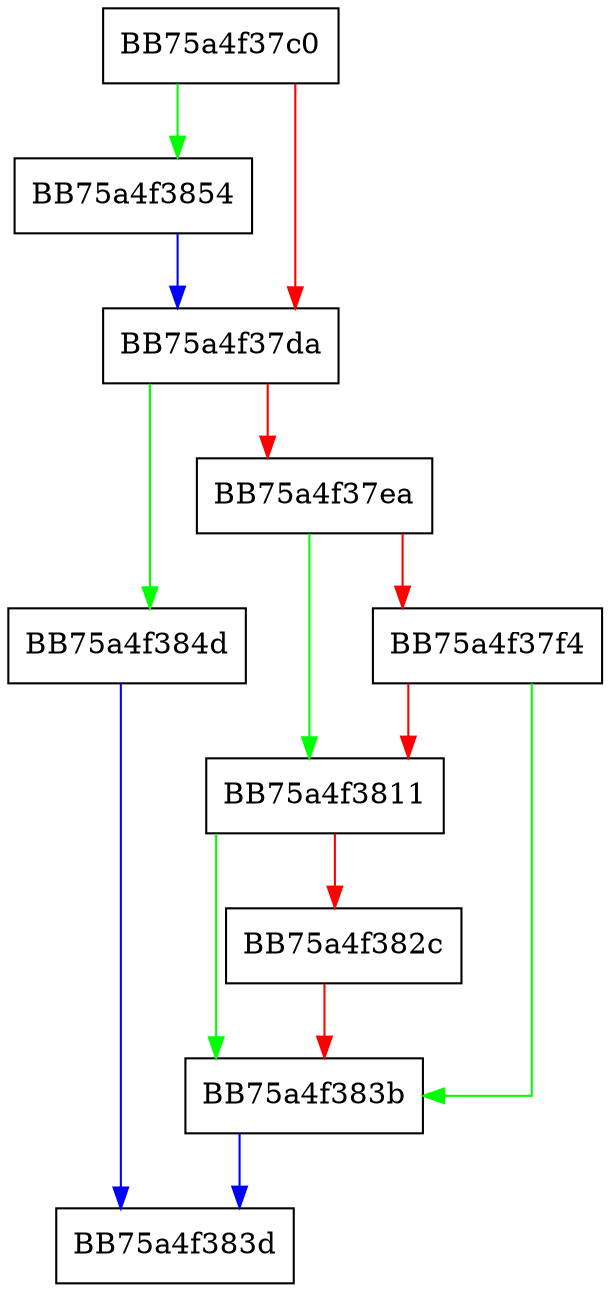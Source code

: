 digraph GetNextValueName {
  node [shape="box"];
  graph [splines=ortho];
  BB75a4f37c0 -> BB75a4f3854 [color="green"];
  BB75a4f37c0 -> BB75a4f37da [color="red"];
  BB75a4f37da -> BB75a4f384d [color="green"];
  BB75a4f37da -> BB75a4f37ea [color="red"];
  BB75a4f37ea -> BB75a4f3811 [color="green"];
  BB75a4f37ea -> BB75a4f37f4 [color="red"];
  BB75a4f37f4 -> BB75a4f383b [color="green"];
  BB75a4f37f4 -> BB75a4f3811 [color="red"];
  BB75a4f3811 -> BB75a4f383b [color="green"];
  BB75a4f3811 -> BB75a4f382c [color="red"];
  BB75a4f382c -> BB75a4f383b [color="red"];
  BB75a4f383b -> BB75a4f383d [color="blue"];
  BB75a4f384d -> BB75a4f383d [color="blue"];
  BB75a4f3854 -> BB75a4f37da [color="blue"];
}